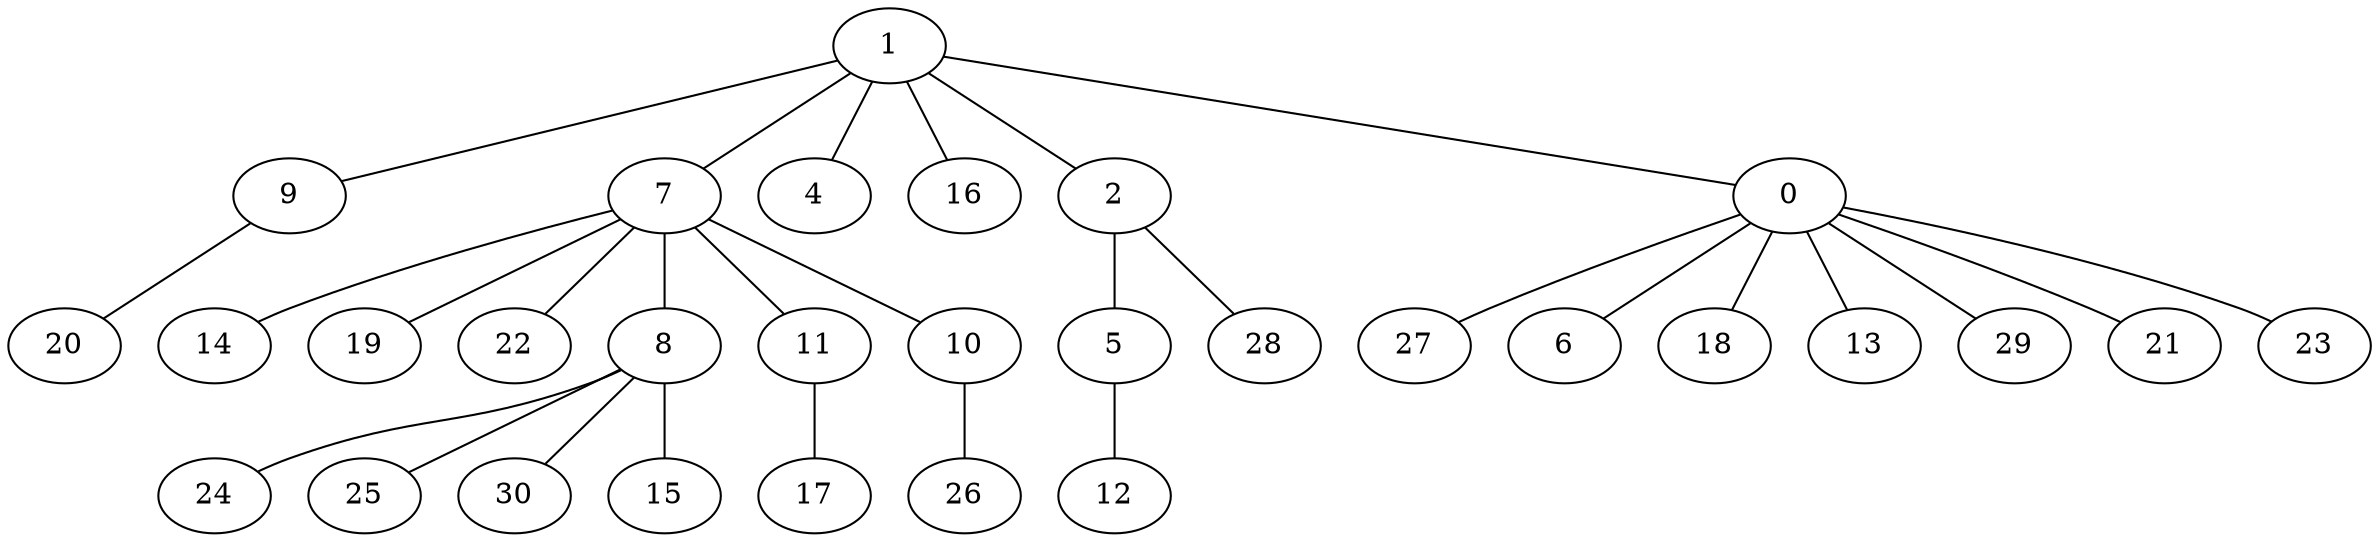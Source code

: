 strict graph G {
1;
9;
7;
4;
16;
2;
0;
20;
14;
19;
22;
8;
11;
10;
5;
28;
27;
6;
18;
13;
29;
21;
23;
24;
25;
30;
15;
17;
26;
12;
1 -- 9;
7 -- 14;
0 -- 27;
0 -- 6;
0 -- 13;
2 -- 28;
1 -- 2;
9 -- 20;
10 -- 26;
5 -- 12;
0 -- 18;
7 -- 8;
11 -- 17;
0 -- 21;
1 -- 4;
8 -- 24;
8 -- 15;
1 -- 0;
8 -- 30;
7 -- 10;
0 -- 29;
7 -- 11;
8 -- 25;
7 -- 22;
1 -- 7;
0 -- 23;
7 -- 19;
1 -- 16;
2 -- 5;
}
